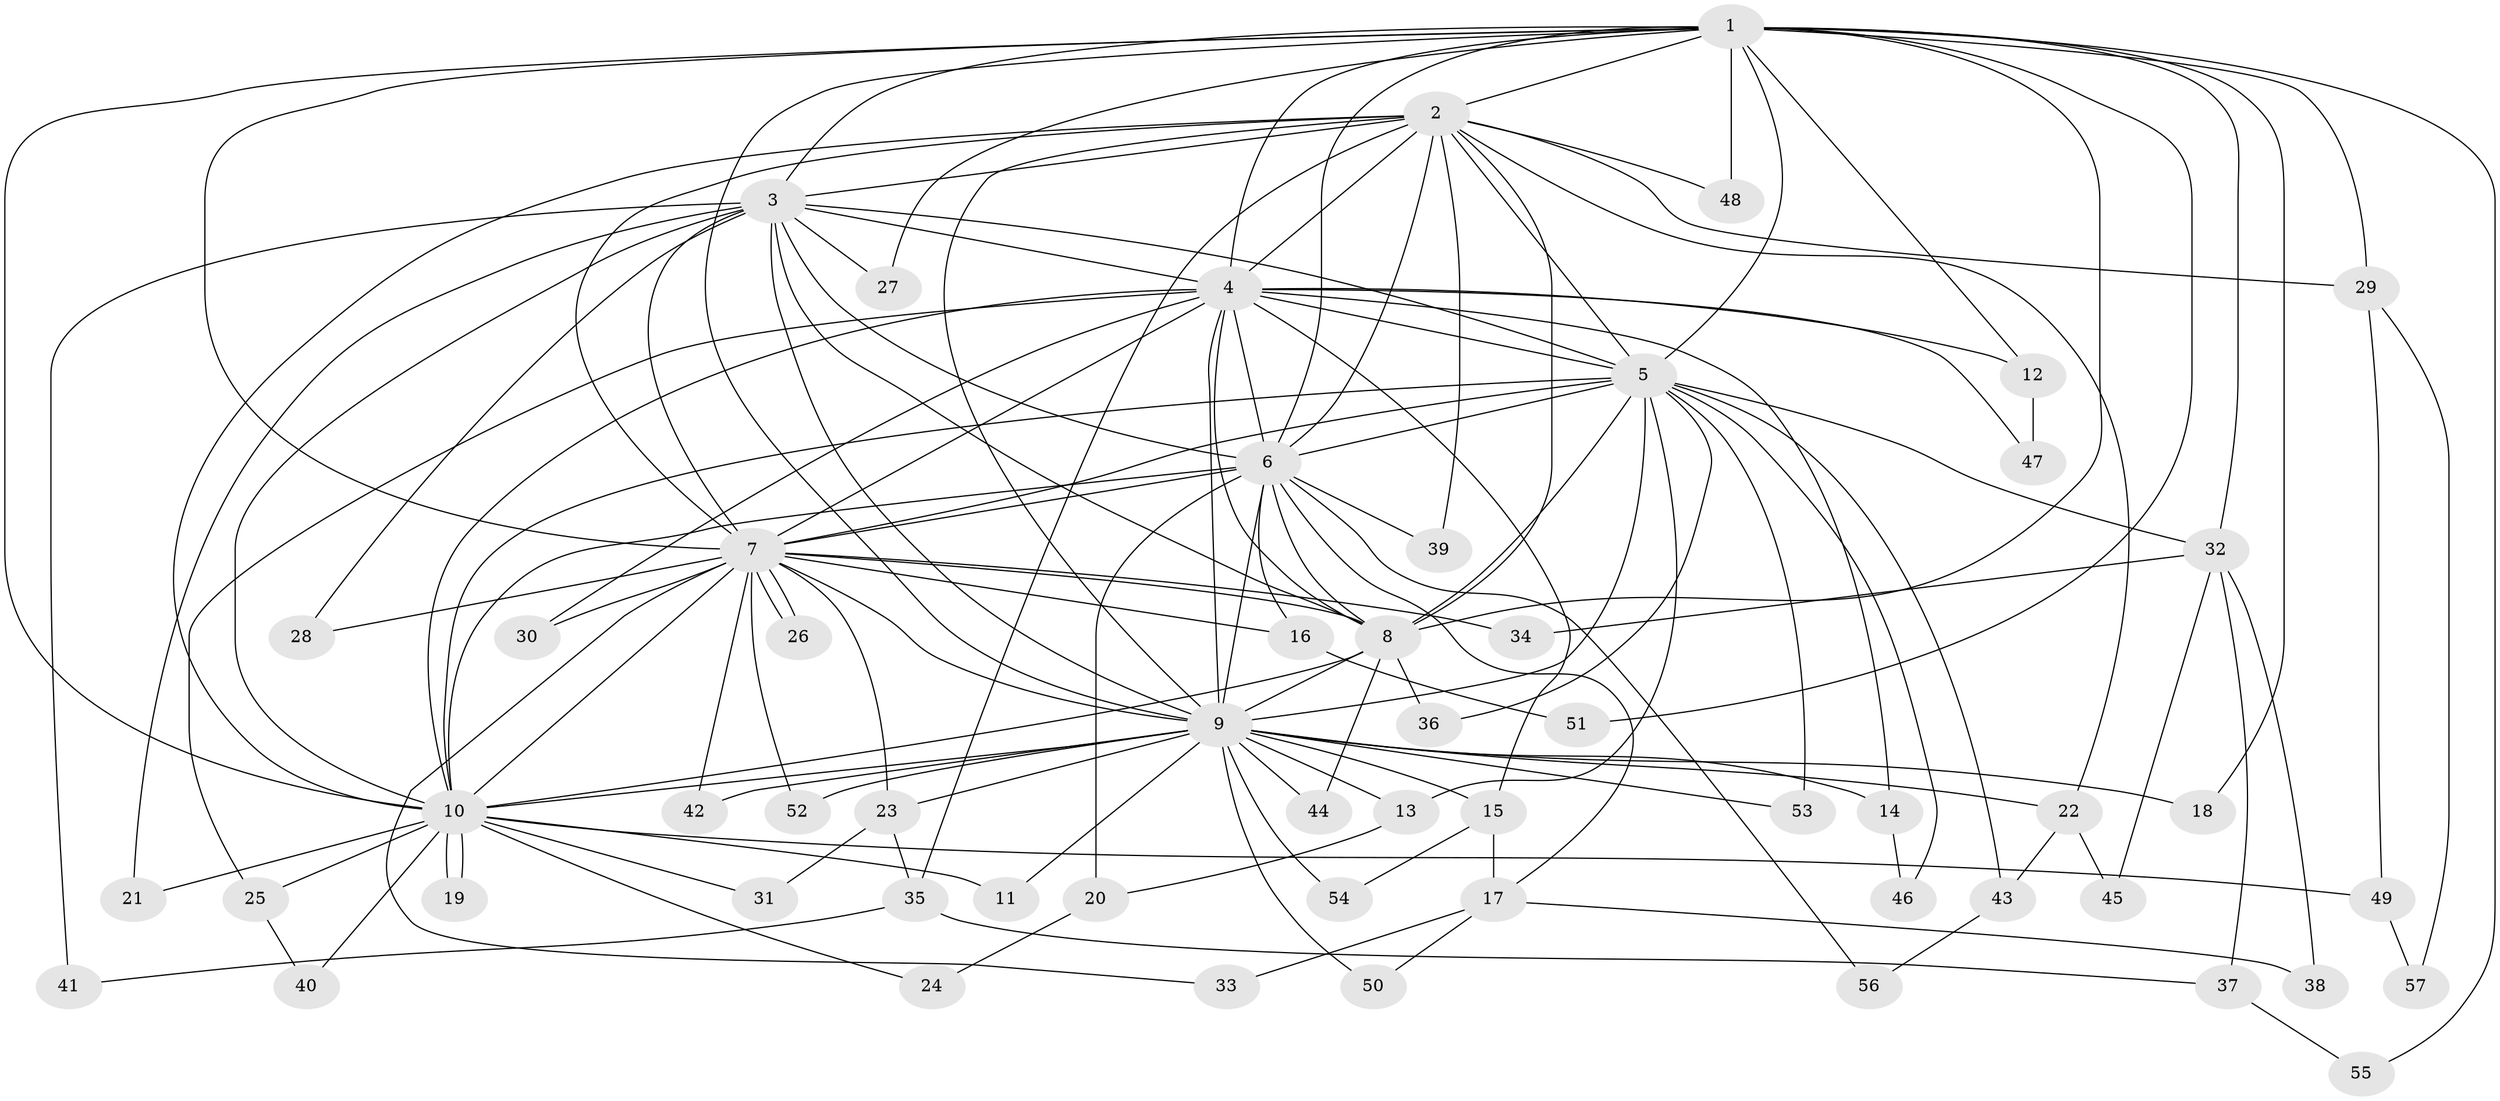 // coarse degree distribution, {15: 0.024390243902439025, 20: 0.024390243902439025, 12: 0.04878048780487805, 14: 0.024390243902439025, 16: 0.04878048780487805, 9: 0.024390243902439025, 19: 0.024390243902439025, 2: 0.4878048780487805, 3: 0.1951219512195122, 1: 0.024390243902439025, 4: 0.024390243902439025, 6: 0.04878048780487805}
// Generated by graph-tools (version 1.1) at 2025/41/03/06/25 10:41:32]
// undirected, 57 vertices, 139 edges
graph export_dot {
graph [start="1"]
  node [color=gray90,style=filled];
  1;
  2;
  3;
  4;
  5;
  6;
  7;
  8;
  9;
  10;
  11;
  12;
  13;
  14;
  15;
  16;
  17;
  18;
  19;
  20;
  21;
  22;
  23;
  24;
  25;
  26;
  27;
  28;
  29;
  30;
  31;
  32;
  33;
  34;
  35;
  36;
  37;
  38;
  39;
  40;
  41;
  42;
  43;
  44;
  45;
  46;
  47;
  48;
  49;
  50;
  51;
  52;
  53;
  54;
  55;
  56;
  57;
  1 -- 2;
  1 -- 3;
  1 -- 4;
  1 -- 5;
  1 -- 6;
  1 -- 7;
  1 -- 8;
  1 -- 9;
  1 -- 10;
  1 -- 12;
  1 -- 18;
  1 -- 27;
  1 -- 29;
  1 -- 32;
  1 -- 48;
  1 -- 51;
  1 -- 55;
  2 -- 3;
  2 -- 4;
  2 -- 5;
  2 -- 6;
  2 -- 7;
  2 -- 8;
  2 -- 9;
  2 -- 10;
  2 -- 22;
  2 -- 29;
  2 -- 35;
  2 -- 39;
  2 -- 48;
  3 -- 4;
  3 -- 5;
  3 -- 6;
  3 -- 7;
  3 -- 8;
  3 -- 9;
  3 -- 10;
  3 -- 21;
  3 -- 27;
  3 -- 28;
  3 -- 41;
  4 -- 5;
  4 -- 6;
  4 -- 7;
  4 -- 8;
  4 -- 9;
  4 -- 10;
  4 -- 12;
  4 -- 14;
  4 -- 15;
  4 -- 25;
  4 -- 30;
  4 -- 47;
  5 -- 6;
  5 -- 7;
  5 -- 8;
  5 -- 9;
  5 -- 10;
  5 -- 13;
  5 -- 32;
  5 -- 36;
  5 -- 43;
  5 -- 46;
  5 -- 53;
  6 -- 7;
  6 -- 8;
  6 -- 9;
  6 -- 10;
  6 -- 16;
  6 -- 17;
  6 -- 20;
  6 -- 39;
  6 -- 56;
  7 -- 8;
  7 -- 9;
  7 -- 10;
  7 -- 16;
  7 -- 23;
  7 -- 26;
  7 -- 26;
  7 -- 28;
  7 -- 30;
  7 -- 33;
  7 -- 34;
  7 -- 42;
  7 -- 52;
  8 -- 9;
  8 -- 10;
  8 -- 36;
  8 -- 44;
  9 -- 10;
  9 -- 11;
  9 -- 13;
  9 -- 14;
  9 -- 15;
  9 -- 18;
  9 -- 22;
  9 -- 23;
  9 -- 42;
  9 -- 44;
  9 -- 50;
  9 -- 52;
  9 -- 53;
  9 -- 54;
  10 -- 11;
  10 -- 19;
  10 -- 19;
  10 -- 21;
  10 -- 24;
  10 -- 25;
  10 -- 31;
  10 -- 40;
  10 -- 49;
  12 -- 47;
  13 -- 20;
  14 -- 46;
  15 -- 17;
  15 -- 54;
  16 -- 51;
  17 -- 33;
  17 -- 38;
  17 -- 50;
  20 -- 24;
  22 -- 43;
  22 -- 45;
  23 -- 31;
  23 -- 35;
  25 -- 40;
  29 -- 49;
  29 -- 57;
  32 -- 34;
  32 -- 37;
  32 -- 38;
  32 -- 45;
  35 -- 37;
  35 -- 41;
  37 -- 55;
  43 -- 56;
  49 -- 57;
}
